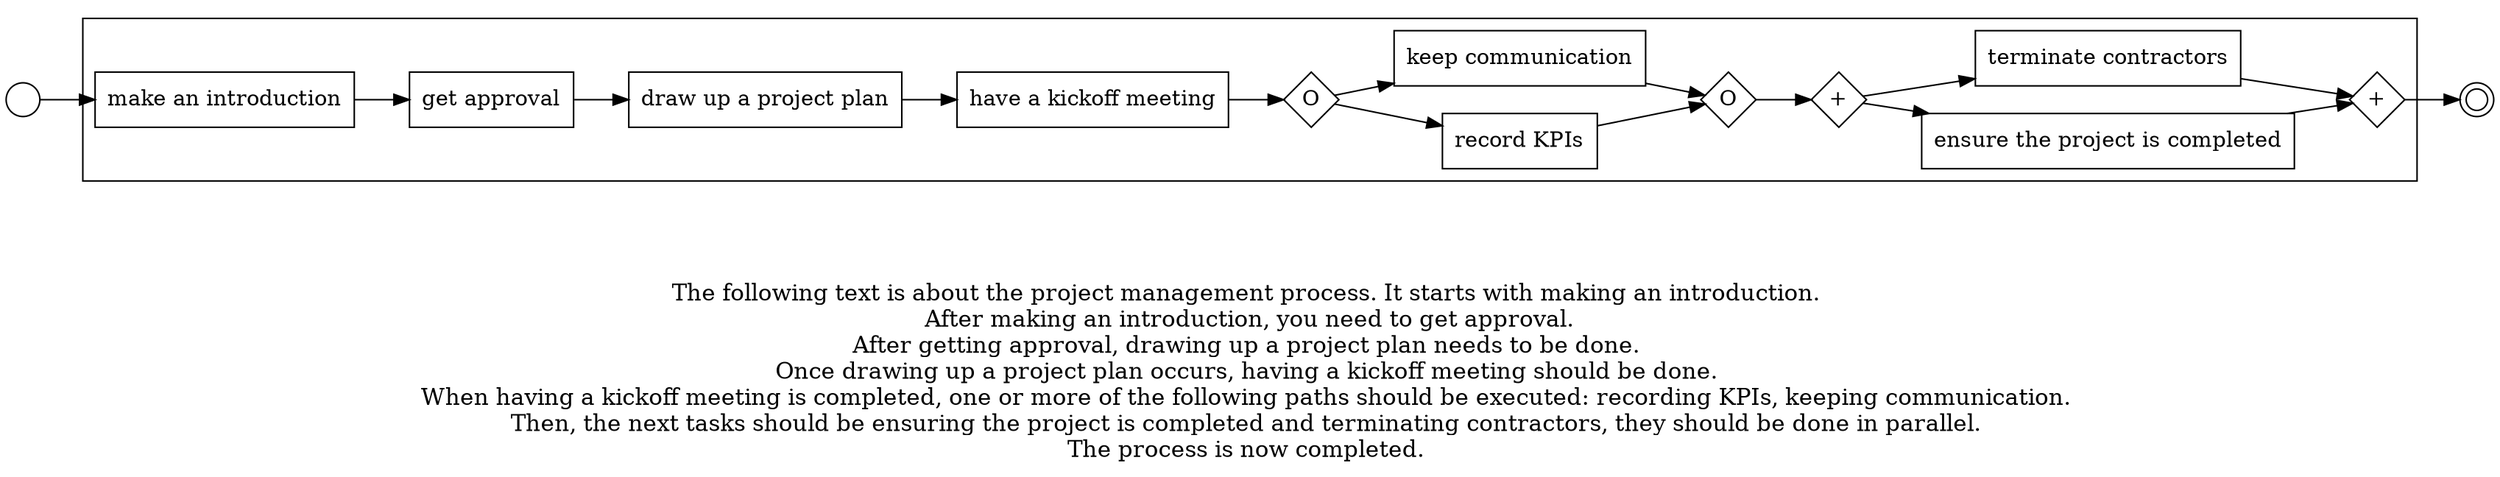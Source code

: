digraph project_management_process_166 {
	graph [rankdir=LR]
	START_NODE [label="" shape=circle width=0.3]
	subgraph CLUSTER_0 {
		"make an introduction" [shape=box]
		"get approval" [shape=box]
		"make an introduction" -> "get approval"
		"draw up a project plan" [shape=box]
		"get approval" -> "draw up a project plan"
		"have a kickoff meeting" [shape=box]
		"draw up a project plan" -> "have a kickoff meeting"
		"OR_SPLIT--5. Performance and Control_TN5W" [label=O fixedsize=true shape=diamond width=0.5]
		"have a kickoff meeting" -> "OR_SPLIT--5. Performance and Control_TN5W"
		"record KPIs" [shape=box]
		"OR_SPLIT--5. Performance and Control_TN5W" -> "record KPIs"
		"keep communication" [shape=box]
		"OR_SPLIT--5. Performance and Control_TN5W" -> "keep communication"
		"OR_JOIN--5. Performance and Control_TN5W" [label=O fixedsize=true shape=diamond width=0.5]
		"record KPIs" -> "OR_JOIN--5. Performance and Control_TN5W"
		"keep communication" -> "OR_JOIN--5. Performance and Control_TN5W"
		"AND_SPLIT--6. Close_QNF6" [label="+" fixedsize=true shape=diamond width=0.5]
		"OR_JOIN--5. Performance and Control_TN5W" -> "AND_SPLIT--6. Close_QNF6"
		"ensure the project is completed" [shape=box]
		"AND_SPLIT--6. Close_QNF6" -> "ensure the project is completed"
		"terminate contractors" [shape=box]
		"AND_SPLIT--6. Close_QNF6" -> "terminate contractors"
		"AND_JOIN--6. Close_QNF6" [label="+" fixedsize=true shape=diamond width=0.5]
		"ensure the project is completed" -> "AND_JOIN--6. Close_QNF6"
		"terminate contractors" -> "AND_JOIN--6. Close_QNF6"
	}
	START_NODE -> "make an introduction"
	END_NODE [label="" shape=doublecircle width=0.2]
	"AND_JOIN--6. Close_QNF6" -> END_NODE
	fontsize=15 label="\n\n
The following text is about the project management process. It starts with making an introduction. 
After making an introduction, you need to get approval.
After getting approval, drawing up a project plan needs to be done. 
Once drawing up a project plan occurs, having a kickoff meeting should be done. 
When having a kickoff meeting is completed, one or more of the following paths should be executed: recording KPIs, keeping communication. 
Then, the next tasks should be ensuring the project is completed and terminating contractors, they should be done in parallel. 
The process is now completed. 
"
}
